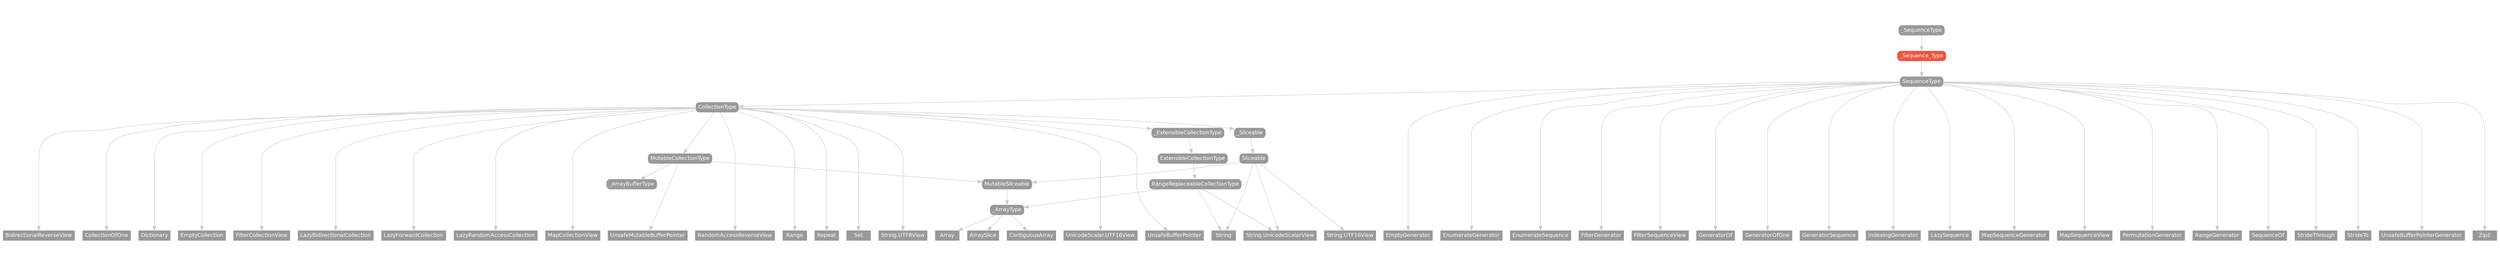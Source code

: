 strict digraph "_Sequence_Type - Type Hierarchy - SwiftDoc.org" {
    pad="0.1,0.8"
    node [shape=box, style="filled,rounded", color="#999999", fillcolor="#999999", fontcolor=white, fontname=Helvetica, fontnames="Helvetica,sansserif", fontsize=12, margin="0.07,0.05", height="0.3"]
    edge [color="#cccccc"]
    "Array" [URL="/type/Array/", style=filled]
    "ArraySlice" [URL="/type/ArraySlice/", style=filled]
    "BidirectionalReverseView" [URL="/type/BidirectionalReverseView/", style=filled]
    "CollectionOfOne" [URL="/type/CollectionOfOne/", style=filled]
    "CollectionType" [URL="/protocol/CollectionType/"]
    "ContiguousArray" [URL="/type/ContiguousArray/", style=filled]
    "Dictionary" [URL="/type/Dictionary/", style=filled]
    "EmptyCollection" [URL="/type/EmptyCollection/", style=filled]
    "EmptyGenerator" [URL="/type/EmptyGenerator/", style=filled]
    "EnumerateGenerator" [URL="/type/EnumerateGenerator/", style=filled]
    "EnumerateSequence" [URL="/type/EnumerateSequence/", style=filled]
    "ExtensibleCollectionType" [URL="/protocol/ExtensibleCollectionType/"]
    "FilterCollectionView" [URL="/type/FilterCollectionView/", style=filled]
    "FilterGenerator" [URL="/type/FilterGenerator/", style=filled]
    "FilterSequenceView" [URL="/type/FilterSequenceView/", style=filled]
    "GeneratorOf" [URL="/type/GeneratorOf/", style=filled]
    "GeneratorOfOne" [URL="/type/GeneratorOfOne/", style=filled]
    "GeneratorSequence" [URL="/type/GeneratorSequence/", style=filled]
    "IndexingGenerator" [URL="/type/IndexingGenerator/", style=filled]
    "LazyBidirectionalCollection" [URL="/type/LazyBidirectionalCollection/", style=filled]
    "LazyForwardCollection" [URL="/type/LazyForwardCollection/", style=filled]
    "LazyRandomAccessCollection" [URL="/type/LazyRandomAccessCollection/", style=filled]
    "LazySequence" [URL="/type/LazySequence/", style=filled]
    "MapCollectionView" [URL="/type/MapCollectionView/", style=filled]
    "MapSequenceGenerator" [URL="/type/MapSequenceGenerator/", style=filled]
    "MapSequenceView" [URL="/type/MapSequenceView/", style=filled]
    "MutableCollectionType" [URL="/protocol/MutableCollectionType/"]
    "MutableSliceable" [URL="/protocol/MutableSliceable/"]
    "PermutationGenerator" [URL="/type/PermutationGenerator/", style=filled]
    "RandomAccessReverseView" [URL="/type/RandomAccessReverseView/", style=filled]
    "Range" [URL="/type/Range/", style=filled]
    "RangeGenerator" [URL="/type/RangeGenerator/", style=filled]
    "RangeReplaceableCollectionType" [URL="/protocol/RangeReplaceableCollectionType/"]
    "Repeat" [URL="/type/Repeat/", style=filled]
    "SequenceOf" [URL="/type/SequenceOf/", style=filled]
    "SequenceType" [URL="/protocol/SequenceType/"]
    "Set" [URL="/type/Set/", style=filled]
    "Sliceable" [URL="/protocol/Sliceable/"]
    "StrideThrough" [URL="/type/StrideThrough/", style=filled]
    "StrideTo" [URL="/type/StrideTo/", style=filled]
    "String" [URL="/type/String/", style=filled]
    "String.UTF16View" [URL="/type/String.UTF16View/", style=filled]
    "String.UTF8View" [URL="/type/String.UTF8View/", style=filled]
    "String.UnicodeScalarView" [URL="/type/String.UnicodeScalarView/", style=filled]
    "UnicodeScalar.UTF16View" [URL="/type/UnicodeScalar.UTF16View/", style=filled]
    "UnsafeBufferPointer" [URL="/type/UnsafeBufferPointer/", style=filled]
    "UnsafeBufferPointerGenerator" [URL="/type/UnsafeBufferPointerGenerator/", style=filled]
    "UnsafeMutableBufferPointer" [URL="/type/UnsafeMutableBufferPointer/", style=filled]
    "Zip2" [URL="/type/Zip2/", style=filled]
    "_ArrayBufferType" [URL="/protocol/_ArrayBufferType/"]
    "_ArrayType" [URL="/protocol/_ArrayType/"]
    "_ExtensibleCollectionType" [URL="/protocol/_ExtensibleCollectionType/"]
    "_SequenceType" [URL="/protocol/_SequenceType/"]
    "_Sequence_Type" [URL="/protocol/_Sequence_Type/", style="filled,rounded", fillcolor="#ee543d", color="#ee543d"]
    "_Sliceable" [URL="/protocol/_Sliceable/"]    "_Sequence_Type" -> "SequenceType"
    "SequenceType" -> "CollectionType"
    "SequenceType" -> "EmptyGenerator"
    "SequenceType" -> "EnumerateGenerator"
    "SequenceType" -> "EnumerateSequence"
    "SequenceType" -> "FilterGenerator"
    "SequenceType" -> "FilterSequenceView"
    "SequenceType" -> "GeneratorOf"
    "SequenceType" -> "GeneratorOfOne"
    "SequenceType" -> "GeneratorSequence"
    "SequenceType" -> "IndexingGenerator"
    "SequenceType" -> "LazySequence"
    "SequenceType" -> "MapSequenceGenerator"
    "SequenceType" -> "MapSequenceView"
    "SequenceType" -> "PermutationGenerator"
    "SequenceType" -> "RangeGenerator"
    "SequenceType" -> "SequenceOf"
    "SequenceType" -> "StrideThrough"
    "SequenceType" -> "StrideTo"
    "SequenceType" -> "UnsafeBufferPointerGenerator"
    "SequenceType" -> "Zip2"
    "CollectionType" -> "BidirectionalReverseView"
    "CollectionType" -> "CollectionOfOne"
    "CollectionType" -> "Dictionary"
    "CollectionType" -> "EmptyCollection"
    "CollectionType" -> "FilterCollectionView"
    "CollectionType" -> "LazyBidirectionalCollection"
    "CollectionType" -> "LazyForwardCollection"
    "CollectionType" -> "LazyRandomAccessCollection"
    "CollectionType" -> "MapCollectionView"
    "CollectionType" -> "MutableCollectionType"
    "CollectionType" -> "RandomAccessReverseView"
    "CollectionType" -> "Range"
    "CollectionType" -> "Repeat"
    "CollectionType" -> "Set"
    "CollectionType" -> "UnicodeScalar.UTF16View"
    "CollectionType" -> "UnsafeBufferPointer"
    "CollectionType" -> "_ExtensibleCollectionType"
    "CollectionType" -> "_Sliceable"
    "CollectionType" -> "String.UTF8View"
    "MutableCollectionType" -> "MutableSliceable"
    "MutableCollectionType" -> "UnsafeMutableBufferPointer"
    "MutableCollectionType" -> "_ArrayBufferType"
    "MutableSliceable" -> "_ArrayType"
    "_ArrayType" -> "Array"
    "_ArrayType" -> "ArraySlice"
    "_ArrayType" -> "ContiguousArray"
    "_ExtensibleCollectionType" -> "ExtensibleCollectionType"
    "ExtensibleCollectionType" -> "RangeReplaceableCollectionType"
    "RangeReplaceableCollectionType" -> "String"
    "RangeReplaceableCollectionType" -> "_ArrayType"
    "RangeReplaceableCollectionType" -> "String.UnicodeScalarView"
    "_ArrayType" -> "Array"
    "_ArrayType" -> "ArraySlice"
    "_ArrayType" -> "ContiguousArray"
    "_Sliceable" -> "Sliceable"
    "Sliceable" -> "MutableSliceable"
    "Sliceable" -> "String"
    "Sliceable" -> "String.UTF16View"
    "Sliceable" -> "String.UnicodeScalarView"
    "MutableSliceable" -> "_ArrayType"
    "_ArrayType" -> "Array"
    "_ArrayType" -> "ArraySlice"
    "_ArrayType" -> "ContiguousArray"
    "_SequenceType" -> "_Sequence_Type"
    subgraph Types {
        rank = max; "EmptyGenerator"; "EnumerateGenerator"; "EnumerateSequence"; "FilterGenerator"; "FilterSequenceView"; "GeneratorOf"; "GeneratorOfOne"; "GeneratorSequence"; "IndexingGenerator"; "LazySequence"; "MapSequenceGenerator"; "MapSequenceView"; "PermutationGenerator"; "RangeGenerator"; "SequenceOf"; "StrideThrough"; "StrideTo"; "UnsafeBufferPointerGenerator"; "Zip2"; "BidirectionalReverseView"; "CollectionOfOne"; "Dictionary"; "EmptyCollection"; "FilterCollectionView"; "LazyBidirectionalCollection"; "LazyForwardCollection"; "LazyRandomAccessCollection"; "MapCollectionView"; "RandomAccessReverseView"; "Range"; "Repeat"; "Set"; "UnicodeScalar.UTF16View"; "UnsafeBufferPointer"; "String.UTF8View"; "UnsafeMutableBufferPointer"; "Array"; "ArraySlice"; "ContiguousArray"; "String"; "String.UnicodeScalarView"; "String.UTF16View";
    }
}